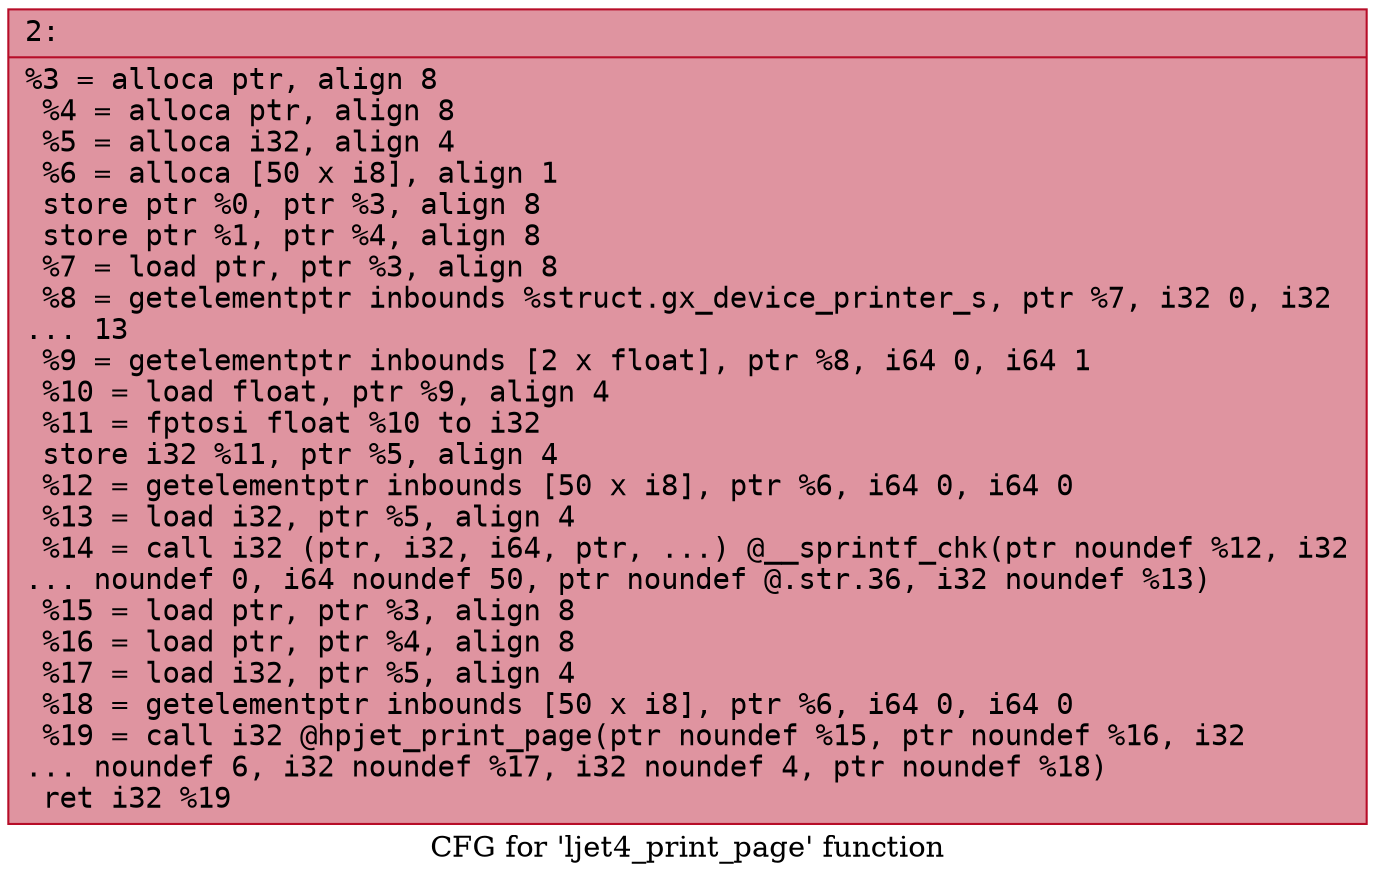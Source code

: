 digraph "CFG for 'ljet4_print_page' function" {
	label="CFG for 'ljet4_print_page' function";

	Node0x600000fee670 [shape=record,color="#b70d28ff", style=filled, fillcolor="#b70d2870" fontname="Courier",label="{2:\l|  %3 = alloca ptr, align 8\l  %4 = alloca ptr, align 8\l  %5 = alloca i32, align 4\l  %6 = alloca [50 x i8], align 1\l  store ptr %0, ptr %3, align 8\l  store ptr %1, ptr %4, align 8\l  %7 = load ptr, ptr %3, align 8\l  %8 = getelementptr inbounds %struct.gx_device_printer_s, ptr %7, i32 0, i32\l... 13\l  %9 = getelementptr inbounds [2 x float], ptr %8, i64 0, i64 1\l  %10 = load float, ptr %9, align 4\l  %11 = fptosi float %10 to i32\l  store i32 %11, ptr %5, align 4\l  %12 = getelementptr inbounds [50 x i8], ptr %6, i64 0, i64 0\l  %13 = load i32, ptr %5, align 4\l  %14 = call i32 (ptr, i32, i64, ptr, ...) @__sprintf_chk(ptr noundef %12, i32\l... noundef 0, i64 noundef 50, ptr noundef @.str.36, i32 noundef %13)\l  %15 = load ptr, ptr %3, align 8\l  %16 = load ptr, ptr %4, align 8\l  %17 = load i32, ptr %5, align 4\l  %18 = getelementptr inbounds [50 x i8], ptr %6, i64 0, i64 0\l  %19 = call i32 @hpjet_print_page(ptr noundef %15, ptr noundef %16, i32\l... noundef 6, i32 noundef %17, i32 noundef 4, ptr noundef %18)\l  ret i32 %19\l}"];
}
